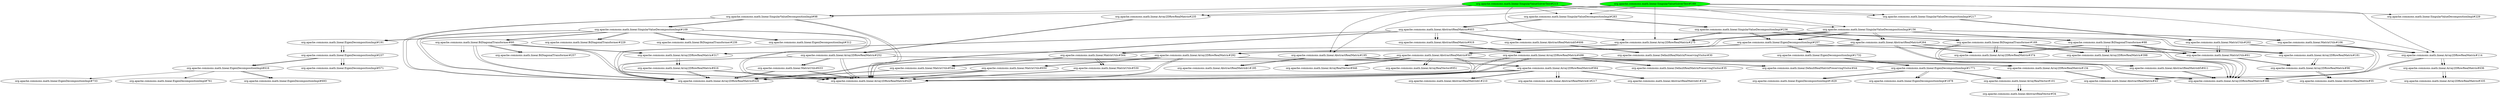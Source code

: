 digraph "cg/org.apache.commons.math.linear.SingularValueSolverTest#169"
{
	"org.apache.commons.math.linear.SingularValueSolverTest#213" [style=filled,fillcolor=green];
	"org.apache.commons.math.linear.SingularValueSolverTest#213" -> "org.apache.commons.math.linear.Array2DRowRealMatrix#114";
	"org.apache.commons.math.linear.Array2DRowRealMatrix#114" -> "org.apache.commons.math.linear.AbstractRealMatrix#43";
	"org.apache.commons.math.linear.Array2DRowRealMatrix#114" -> "org.apache.commons.math.linear.Array2DRowRealMatrix#636";
	"org.apache.commons.math.linear.Array2DRowRealMatrix#636" -> "org.apache.commons.math.linear.Array2DRowRealMatrix#335";
	"org.apache.commons.math.linear.SingularValueSolverTest#213" -> "org.apache.commons.math.linear.SingularValueDecompositionImpl#98";
	"org.apache.commons.math.linear.SingularValueDecompositionImpl#98" -> "org.apache.commons.math.linear.Array2DRowRealMatrix#420";
	"org.apache.commons.math.linear.SingularValueDecompositionImpl#98" -> "org.apache.commons.math.linear.Array2DRowRealMatrix#426";
	"org.apache.commons.math.linear.SingularValueDecompositionImpl#98" -> "org.apache.commons.math.linear.SingularValueDecompositionImpl#109";
	"org.apache.commons.math.linear.SingularValueDecompositionImpl#109" -> "org.apache.commons.math.linear.Array2DRowRealMatrix#420";
	"org.apache.commons.math.linear.SingularValueDecompositionImpl#109" -> "org.apache.commons.math.linear.Array2DRowRealMatrix#426";
	"org.apache.commons.math.linear.SingularValueDecompositionImpl#109" -> "org.apache.commons.math.linear.BiDiagonalTransformer#60";
	"org.apache.commons.math.linear.BiDiagonalTransformer#60" -> "org.apache.commons.math.linear.Array2DRowRealMatrix#420";
	"org.apache.commons.math.linear.BiDiagonalTransformer#60" -> "org.apache.commons.math.linear.Array2DRowRealMatrix#426";
	"org.apache.commons.math.linear.BiDiagonalTransformer#60" -> "org.apache.commons.math.linear.Array2DRowRealMatrix#317";
	"org.apache.commons.math.linear.Array2DRowRealMatrix#317" -> "org.apache.commons.math.linear.Array2DRowRealMatrix#616";
	"org.apache.commons.math.linear.Array2DRowRealMatrix#616" -> "org.apache.commons.math.linear.Array2DRowRealMatrix#420";
	"org.apache.commons.math.linear.Array2DRowRealMatrix#616" -> "org.apache.commons.math.linear.Array2DRowRealMatrix#426";
	"org.apache.commons.math.linear.BiDiagonalTransformer#60" -> "org.apache.commons.math.linear.BiDiagonalTransformer#257";
	"org.apache.commons.math.linear.SingularValueDecompositionImpl#109" -> "org.apache.commons.math.linear.BiDiagonalTransformer#229";
	"org.apache.commons.math.linear.SingularValueDecompositionImpl#109" -> "org.apache.commons.math.linear.BiDiagonalTransformer#239";
	"org.apache.commons.math.linear.SingularValueDecompositionImpl#109" -> "org.apache.commons.math.linear.EigenDecompositionImpl#191";
	"org.apache.commons.math.linear.EigenDecompositionImpl#191" -> "org.apache.commons.math.linear.EigenDecompositionImpl#237";
	"org.apache.commons.math.linear.EigenDecompositionImpl#237" -> "org.apache.commons.math.linear.EigenDecompositionImpl#571";
	"org.apache.commons.math.linear.EigenDecompositionImpl#237" -> "org.apache.commons.math.linear.EigenDecompositionImpl#616";
	"org.apache.commons.math.linear.EigenDecompositionImpl#616" -> "org.apache.commons.math.linear.EigenDecompositionImpl#693";
	"org.apache.commons.math.linear.EigenDecompositionImpl#616" -> "org.apache.commons.math.linear.EigenDecompositionImpl#733";
	"org.apache.commons.math.linear.SingularValueDecompositionImpl#109" -> "org.apache.commons.math.linear.EigenDecompositionImpl#312";
	"org.apache.commons.math.linear.SingularValueSolverTest#213" -> "org.apache.commons.math.linear.SingularValueDecompositionImpl#156";
	"org.apache.commons.math.linear.SingularValueDecompositionImpl#156" -> "org.apache.commons.math.linear.EigenDecompositionImpl#257";
	"org.apache.commons.math.linear.EigenDecompositionImpl#257" -> "org.apache.commons.math.linear.EigenDecompositionImpl#1732";
	"org.apache.commons.math.linear.EigenDecompositionImpl#1732" -> "org.apache.commons.math.linear.EigenDecompositionImpl#1771";
	"org.apache.commons.math.linear.EigenDecompositionImpl#1771" -> "org.apache.commons.math.linear.EigenDecompositionImpl#1829";
	"org.apache.commons.math.linear.EigenDecompositionImpl#1771" -> "org.apache.commons.math.linear.EigenDecompositionImpl#1878";
	"org.apache.commons.math.linear.EigenDecompositionImpl#1771" -> "org.apache.commons.math.linear.ArrayRealVector#101";
	"org.apache.commons.math.linear.ArrayRealVector#101" -> "org.apache.commons.math.linear.AbstractRealVector#34";
	"org.apache.commons.math.linear.EigenDecompositionImpl#257" -> "org.apache.commons.math.linear.MatrixUtils#61";
	"org.apache.commons.math.linear.MatrixUtils#61" -> "org.apache.commons.math.linear.Array2DRowRealMatrix#96";
	"org.apache.commons.math.linear.Array2DRowRealMatrix#96" -> "org.apache.commons.math.linear.AbstractRealMatrix#55";
	"org.apache.commons.math.linear.EigenDecompositionImpl#257" -> "org.apache.commons.math.linear.AbstractRealMatrix#507";
	"org.apache.commons.math.linear.AbstractRealMatrix#507" -> "org.apache.commons.math.linear.MatrixUtils#544";
	"org.apache.commons.math.linear.MatrixUtils#544" -> "org.apache.commons.math.linear.Array2DRowRealMatrix#426";
	"org.apache.commons.math.linear.AbstractRealMatrix#507" -> "org.apache.commons.math.linear.Array2DRowRealMatrix#420";
	"org.apache.commons.math.linear.AbstractRealMatrix#507" -> "org.apache.commons.math.linear.ArrayRealVector#951";
	"org.apache.commons.math.linear.AbstractRealMatrix#507" -> "org.apache.commons.math.linear.ArrayRealVector#946";
	"org.apache.commons.math.linear.AbstractRealMatrix#507" -> "org.apache.commons.math.linear.Array2DRowRealMatrix#386";
	"org.apache.commons.math.linear.SingularValueDecompositionImpl#156" -> "org.apache.commons.math.linear.AbstractRealMatrix#264";
	"org.apache.commons.math.linear.AbstractRealMatrix#264" -> "org.apache.commons.math.linear.MatrixUtils#564";
	"org.apache.commons.math.linear.MatrixUtils#564" -> "org.apache.commons.math.linear.MatrixUtils#530";
	"org.apache.commons.math.linear.MatrixUtils#530" -> "org.apache.commons.math.linear.Array2DRowRealMatrix#420";
	"org.apache.commons.math.linear.MatrixUtils#564" -> "org.apache.commons.math.linear.MatrixUtils#544";
	"org.apache.commons.math.linear.AbstractRealMatrix#264" -> "org.apache.commons.math.linear.Array2DRowRealMatrix#181";
	"org.apache.commons.math.linear.Array2DRowRealMatrix#181" -> "org.apache.commons.math.linear.Array2DRowRealMatrix#96";
	"org.apache.commons.math.linear.AbstractRealMatrix#264" -> "org.apache.commons.math.linear.Array2DRowRealMatrix#374";
	"org.apache.commons.math.linear.AbstractRealMatrix#264" -> "org.apache.commons.math.linear.Array2DRowRealMatrix#386";
	"org.apache.commons.math.linear.SingularValueDecompositionImpl#156" -> "org.apache.commons.math.linear.Array2DRowRealMatrix#317";
	"org.apache.commons.math.linear.SingularValueDecompositionImpl#156" -> "org.apache.commons.math.linear.BiDiagonalTransformer#88";
	"org.apache.commons.math.linear.BiDiagonalTransformer#88" -> "org.apache.commons.math.linear.MatrixUtils#61";
	"org.apache.commons.math.linear.BiDiagonalTransformer#88" -> "org.apache.commons.math.linear.Array2DRowRealMatrix#386";
	"org.apache.commons.math.linear.BiDiagonalTransformer#88" -> "org.apache.commons.math.linear.Array2DRowRealMatrix#374";
	"org.apache.commons.math.linear.BiDiagonalTransformer#88" -> "org.apache.commons.math.linear.Array2DRowRealMatrix#398";
	"org.apache.commons.math.linear.SingularValueDecompositionImpl#156" -> "org.apache.commons.math.linear.MatrixUtils#106";
	"org.apache.commons.math.linear.MatrixUtils#106" -> "org.apache.commons.math.linear.Array2DRowRealMatrix#114";
	"org.apache.commons.math.linear.SingularValueDecompositionImpl#156" -> "org.apache.commons.math.linear.Array2DRowRealMatrix#275";
	"org.apache.commons.math.linear.Array2DRowRealMatrix#275" -> "org.apache.commons.math.linear.Array2DRowRealMatrix#292";
	"org.apache.commons.math.linear.Array2DRowRealMatrix#292" -> "org.apache.commons.math.linear.MatrixUtils#650";
	"org.apache.commons.math.linear.MatrixUtils#650" -> "org.apache.commons.math.linear.Array2DRowRealMatrix#426";
	"org.apache.commons.math.linear.MatrixUtils#650" -> "org.apache.commons.math.linear.Array2DRowRealMatrix#420";
	"org.apache.commons.math.linear.Array2DRowRealMatrix#292" -> "org.apache.commons.math.linear.Array2DRowRealMatrix#420";
	"org.apache.commons.math.linear.Array2DRowRealMatrix#292" -> "org.apache.commons.math.linear.Array2DRowRealMatrix#426";
	"org.apache.commons.math.linear.Array2DRowRealMatrix#292" -> "org.apache.commons.math.linear.Array2DRowRealMatrix#134";
	"org.apache.commons.math.linear.Array2DRowRealMatrix#134" -> "org.apache.commons.math.linear.AbstractRealMatrix#43";
	"org.apache.commons.math.linear.SingularValueSolverTest#213" -> "org.apache.commons.math.linear.SingularValueDecompositionImpl#217";
	"org.apache.commons.math.linear.SingularValueDecompositionImpl#217" -> "org.apache.commons.math.linear.MatrixUtils#202";
	"org.apache.commons.math.linear.MatrixUtils#202" -> "org.apache.commons.math.linear.MatrixUtils#61";
	"org.apache.commons.math.linear.MatrixUtils#202" -> "org.apache.commons.math.linear.Array2DRowRealMatrix#386";
	"org.apache.commons.math.linear.SingularValueSolverTest#213" -> "org.apache.commons.math.linear.Array2DRowRealMatrix#275";
	"org.apache.commons.math.linear.SingularValueSolverTest#213" -> "org.apache.commons.math.linear.SingularValueDecompositionImpl#283";
	"org.apache.commons.math.linear.SingularValueDecompositionImpl#283" -> "org.apache.commons.math.linear.SingularValueDecompositionImpl#236";
	"org.apache.commons.math.linear.SingularValueDecompositionImpl#236" -> "org.apache.commons.math.linear.EigenDecompositionImpl#257";
	"org.apache.commons.math.linear.SingularValueDecompositionImpl#236" -> "org.apache.commons.math.linear.AbstractRealMatrix#264";
	"org.apache.commons.math.linear.SingularValueDecompositionImpl#236" -> "org.apache.commons.math.linear.BiDiagonalTransformer#169";
	"org.apache.commons.math.linear.BiDiagonalTransformer#169" -> "org.apache.commons.math.linear.MatrixUtils#61";
	"org.apache.commons.math.linear.BiDiagonalTransformer#169" -> "org.apache.commons.math.linear.Array2DRowRealMatrix#386";
	"org.apache.commons.math.linear.BiDiagonalTransformer#169" -> "org.apache.commons.math.linear.Array2DRowRealMatrix#374";
	"org.apache.commons.math.linear.BiDiagonalTransformer#169" -> "org.apache.commons.math.linear.Array2DRowRealMatrix#398";
	"org.apache.commons.math.linear.SingularValueDecompositionImpl#236" -> "org.apache.commons.math.linear.Array2DRowRealMatrix#275";
	"org.apache.commons.math.linear.SingularValueDecompositionImpl#283" -> "org.apache.commons.math.linear.AbstractRealMatrix#603";
	"org.apache.commons.math.linear.AbstractRealMatrix#603" -> "org.apache.commons.math.linear.Array2DRowRealMatrix#420";
	"org.apache.commons.math.linear.AbstractRealMatrix#603" -> "org.apache.commons.math.linear.Array2DRowRealMatrix#426";
	"org.apache.commons.math.linear.AbstractRealMatrix#603" -> "org.apache.commons.math.linear.Array2DRowRealMatrix#181";
	"org.apache.commons.math.linear.AbstractRealMatrix#603" -> "org.apache.commons.math.linear.AbstractRealMatrix$5#606";
	"org.apache.commons.math.linear.AbstractRealMatrix$5#606" -> "org.apache.commons.math.linear.DefaultRealMatrixPreservingVisitor#30";
	"org.apache.commons.math.linear.AbstractRealMatrix#603" -> "org.apache.commons.math.linear.AbstractRealMatrix#919";
	"org.apache.commons.math.linear.AbstractRealMatrix#919" -> "org.apache.commons.math.linear.Array2DRowRealMatrix#496";
	"org.apache.commons.math.linear.Array2DRowRealMatrix#496" -> "org.apache.commons.math.linear.Array2DRowRealMatrix#420";
	"org.apache.commons.math.linear.Array2DRowRealMatrix#496" -> "org.apache.commons.math.linear.Array2DRowRealMatrix#426";
	"org.apache.commons.math.linear.Array2DRowRealMatrix#496" -> "org.apache.commons.math.linear.DefaultRealMatrixPreservingVisitor#35";
	"org.apache.commons.math.linear.Array2DRowRealMatrix#496" -> "org.apache.commons.math.linear.AbstractRealMatrix$5#611";
	"org.apache.commons.math.linear.AbstractRealMatrix$5#611" -> "org.apache.commons.math.linear.Array2DRowRealMatrix#386";
	"org.apache.commons.math.linear.Array2DRowRealMatrix#496" -> "org.apache.commons.math.linear.DefaultRealMatrixPreservingVisitor#44";
	"org.apache.commons.math.linear.SingularValueSolverTest#213" -> "org.apache.commons.math.linear.Array2DRowRealMatrix#235";
	"org.apache.commons.math.linear.Array2DRowRealMatrix#235" -> "org.apache.commons.math.linear.Array2DRowRealMatrix#252";
	"org.apache.commons.math.linear.Array2DRowRealMatrix#252" -> "org.apache.commons.math.linear.MatrixUtils#633";
	"org.apache.commons.math.linear.MatrixUtils#633" -> "org.apache.commons.math.linear.Array2DRowRealMatrix#420";
	"org.apache.commons.math.linear.MatrixUtils#633" -> "org.apache.commons.math.linear.Array2DRowRealMatrix#426";
	"org.apache.commons.math.linear.Array2DRowRealMatrix#252" -> "org.apache.commons.math.linear.Array2DRowRealMatrix#420";
	"org.apache.commons.math.linear.Array2DRowRealMatrix#252" -> "org.apache.commons.math.linear.Array2DRowRealMatrix#426";
	"org.apache.commons.math.linear.Array2DRowRealMatrix#252" -> "org.apache.commons.math.linear.Array2DRowRealMatrix#134";
	"org.apache.commons.math.linear.SingularValueSolverTest#213" -> "org.apache.commons.math.linear.AbstractRealMatrix#195";
	"org.apache.commons.math.linear.AbstractRealMatrix#195" -> "org.apache.commons.math.linear.AbstractRealMatrix$1#195";
	"org.apache.commons.math.linear.AbstractRealMatrix#195" -> "org.apache.commons.math.linear.Array2DRowRealMatrix#564";
	"org.apache.commons.math.linear.Array2DRowRealMatrix#564" -> "org.apache.commons.math.linear.Array2DRowRealMatrix#420";
	"org.apache.commons.math.linear.Array2DRowRealMatrix#564" -> "org.apache.commons.math.linear.Array2DRowRealMatrix#426";
	"org.apache.commons.math.linear.Array2DRowRealMatrix#564" -> "org.apache.commons.math.linear.AbstractRealMatrix$1#210";
	"org.apache.commons.math.linear.Array2DRowRealMatrix#564" -> "org.apache.commons.math.linear.AbstractRealMatrix$1#217";
	"org.apache.commons.math.linear.Array2DRowRealMatrix#564" -> "org.apache.commons.math.linear.AbstractRealMatrix$1#226";
	"org.apache.commons.math.linear.SingularValueSolverTest#169" [style=filled,fillcolor=green];
	"org.apache.commons.math.linear.SingularValueSolverTest#169" -> "org.apache.commons.math.linear.Array2DRowRealMatrix#114";
	"org.apache.commons.math.linear.Array2DRowRealMatrix#114" -> "org.apache.commons.math.linear.AbstractRealMatrix#43";
	"org.apache.commons.math.linear.Array2DRowRealMatrix#114" -> "org.apache.commons.math.linear.Array2DRowRealMatrix#636";
	"org.apache.commons.math.linear.Array2DRowRealMatrix#636" -> "org.apache.commons.math.linear.Array2DRowRealMatrix#335";
	"org.apache.commons.math.linear.SingularValueSolverTest#169" -> "org.apache.commons.math.linear.SingularValueDecompositionImpl#98";
	"org.apache.commons.math.linear.SingularValueDecompositionImpl#98" -> "org.apache.commons.math.linear.Array2DRowRealMatrix#420";
	"org.apache.commons.math.linear.SingularValueDecompositionImpl#98" -> "org.apache.commons.math.linear.Array2DRowRealMatrix#426";
	"org.apache.commons.math.linear.SingularValueDecompositionImpl#98" -> "org.apache.commons.math.linear.SingularValueDecompositionImpl#109";
	"org.apache.commons.math.linear.SingularValueDecompositionImpl#109" -> "org.apache.commons.math.linear.Array2DRowRealMatrix#420";
	"org.apache.commons.math.linear.SingularValueDecompositionImpl#109" -> "org.apache.commons.math.linear.Array2DRowRealMatrix#426";
	"org.apache.commons.math.linear.SingularValueDecompositionImpl#109" -> "org.apache.commons.math.linear.BiDiagonalTransformer#60";
	"org.apache.commons.math.linear.BiDiagonalTransformer#60" -> "org.apache.commons.math.linear.Array2DRowRealMatrix#420";
	"org.apache.commons.math.linear.BiDiagonalTransformer#60" -> "org.apache.commons.math.linear.Array2DRowRealMatrix#426";
	"org.apache.commons.math.linear.BiDiagonalTransformer#60" -> "org.apache.commons.math.linear.Array2DRowRealMatrix#317";
	"org.apache.commons.math.linear.Array2DRowRealMatrix#317" -> "org.apache.commons.math.linear.Array2DRowRealMatrix#616";
	"org.apache.commons.math.linear.Array2DRowRealMatrix#616" -> "org.apache.commons.math.linear.Array2DRowRealMatrix#420";
	"org.apache.commons.math.linear.Array2DRowRealMatrix#616" -> "org.apache.commons.math.linear.Array2DRowRealMatrix#426";
	"org.apache.commons.math.linear.BiDiagonalTransformer#60" -> "org.apache.commons.math.linear.BiDiagonalTransformer#257";
	"org.apache.commons.math.linear.SingularValueDecompositionImpl#109" -> "org.apache.commons.math.linear.BiDiagonalTransformer#229";
	"org.apache.commons.math.linear.SingularValueDecompositionImpl#109" -> "org.apache.commons.math.linear.BiDiagonalTransformer#239";
	"org.apache.commons.math.linear.SingularValueDecompositionImpl#109" -> "org.apache.commons.math.linear.EigenDecompositionImpl#191";
	"org.apache.commons.math.linear.EigenDecompositionImpl#191" -> "org.apache.commons.math.linear.EigenDecompositionImpl#237";
	"org.apache.commons.math.linear.EigenDecompositionImpl#237" -> "org.apache.commons.math.linear.EigenDecompositionImpl#571";
	"org.apache.commons.math.linear.EigenDecompositionImpl#237" -> "org.apache.commons.math.linear.EigenDecompositionImpl#616";
	"org.apache.commons.math.linear.EigenDecompositionImpl#616" -> "org.apache.commons.math.linear.EigenDecompositionImpl#693";
	"org.apache.commons.math.linear.EigenDecompositionImpl#616" -> "org.apache.commons.math.linear.EigenDecompositionImpl#761";
	"org.apache.commons.math.linear.SingularValueDecompositionImpl#109" -> "org.apache.commons.math.linear.EigenDecompositionImpl#312";
	"org.apache.commons.math.linear.SingularValueSolverTest#169" -> "org.apache.commons.math.linear.SingularValueDecompositionImpl#229";
	"org.apache.commons.math.linear.SingularValueSolverTest#169" -> "org.apache.commons.math.linear.SingularValueDecompositionImpl#156";
	"org.apache.commons.math.linear.SingularValueDecompositionImpl#156" -> "org.apache.commons.math.linear.EigenDecompositionImpl#257";
	"org.apache.commons.math.linear.EigenDecompositionImpl#257" -> "org.apache.commons.math.linear.EigenDecompositionImpl#1732";
	"org.apache.commons.math.linear.EigenDecompositionImpl#1732" -> "org.apache.commons.math.linear.EigenDecompositionImpl#1771";
	"org.apache.commons.math.linear.EigenDecompositionImpl#1771" -> "org.apache.commons.math.linear.EigenDecompositionImpl#1829";
	"org.apache.commons.math.linear.EigenDecompositionImpl#1771" -> "org.apache.commons.math.linear.EigenDecompositionImpl#1878";
	"org.apache.commons.math.linear.EigenDecompositionImpl#1771" -> "org.apache.commons.math.linear.ArrayRealVector#101";
	"org.apache.commons.math.linear.ArrayRealVector#101" -> "org.apache.commons.math.linear.AbstractRealVector#34";
	"org.apache.commons.math.linear.EigenDecompositionImpl#257" -> "org.apache.commons.math.linear.MatrixUtils#61";
	"org.apache.commons.math.linear.MatrixUtils#61" -> "org.apache.commons.math.linear.Array2DRowRealMatrix#96";
	"org.apache.commons.math.linear.Array2DRowRealMatrix#96" -> "org.apache.commons.math.linear.AbstractRealMatrix#55";
	"org.apache.commons.math.linear.EigenDecompositionImpl#257" -> "org.apache.commons.math.linear.AbstractRealMatrix#507";
	"org.apache.commons.math.linear.AbstractRealMatrix#507" -> "org.apache.commons.math.linear.MatrixUtils#544";
	"org.apache.commons.math.linear.MatrixUtils#544" -> "org.apache.commons.math.linear.Array2DRowRealMatrix#426";
	"org.apache.commons.math.linear.AbstractRealMatrix#507" -> "org.apache.commons.math.linear.Array2DRowRealMatrix#420";
	"org.apache.commons.math.linear.AbstractRealMatrix#507" -> "org.apache.commons.math.linear.ArrayRealVector#951";
	"org.apache.commons.math.linear.AbstractRealMatrix#507" -> "org.apache.commons.math.linear.ArrayRealVector#946";
	"org.apache.commons.math.linear.AbstractRealMatrix#507" -> "org.apache.commons.math.linear.Array2DRowRealMatrix#386";
	"org.apache.commons.math.linear.SingularValueDecompositionImpl#156" -> "org.apache.commons.math.linear.AbstractRealMatrix#264";
	"org.apache.commons.math.linear.AbstractRealMatrix#264" -> "org.apache.commons.math.linear.MatrixUtils#564";
	"org.apache.commons.math.linear.MatrixUtils#564" -> "org.apache.commons.math.linear.MatrixUtils#530";
	"org.apache.commons.math.linear.MatrixUtils#530" -> "org.apache.commons.math.linear.Array2DRowRealMatrix#420";
	"org.apache.commons.math.linear.MatrixUtils#564" -> "org.apache.commons.math.linear.MatrixUtils#544";
	"org.apache.commons.math.linear.AbstractRealMatrix#264" -> "org.apache.commons.math.linear.Array2DRowRealMatrix#181";
	"org.apache.commons.math.linear.Array2DRowRealMatrix#181" -> "org.apache.commons.math.linear.Array2DRowRealMatrix#96";
	"org.apache.commons.math.linear.AbstractRealMatrix#264" -> "org.apache.commons.math.linear.Array2DRowRealMatrix#374";
	"org.apache.commons.math.linear.AbstractRealMatrix#264" -> "org.apache.commons.math.linear.Array2DRowRealMatrix#386";
	"org.apache.commons.math.linear.SingularValueDecompositionImpl#156" -> "org.apache.commons.math.linear.Array2DRowRealMatrix#317";
	"org.apache.commons.math.linear.SingularValueDecompositionImpl#156" -> "org.apache.commons.math.linear.BiDiagonalTransformer#88";
	"org.apache.commons.math.linear.BiDiagonalTransformer#88" -> "org.apache.commons.math.linear.MatrixUtils#61";
	"org.apache.commons.math.linear.BiDiagonalTransformer#88" -> "org.apache.commons.math.linear.Array2DRowRealMatrix#386";
	"org.apache.commons.math.linear.BiDiagonalTransformer#88" -> "org.apache.commons.math.linear.Array2DRowRealMatrix#374";
	"org.apache.commons.math.linear.BiDiagonalTransformer#88" -> "org.apache.commons.math.linear.Array2DRowRealMatrix#398";
	"org.apache.commons.math.linear.SingularValueDecompositionImpl#156" -> "org.apache.commons.math.linear.MatrixUtils#106";
	"org.apache.commons.math.linear.MatrixUtils#106" -> "org.apache.commons.math.linear.Array2DRowRealMatrix#114";
	"org.apache.commons.math.linear.SingularValueDecompositionImpl#156" -> "org.apache.commons.math.linear.Array2DRowRealMatrix#275";
	"org.apache.commons.math.linear.Array2DRowRealMatrix#275" -> "org.apache.commons.math.linear.Array2DRowRealMatrix#292";
	"org.apache.commons.math.linear.Array2DRowRealMatrix#292" -> "org.apache.commons.math.linear.MatrixUtils#650";
	"org.apache.commons.math.linear.MatrixUtils#650" -> "org.apache.commons.math.linear.Array2DRowRealMatrix#426";
	"org.apache.commons.math.linear.MatrixUtils#650" -> "org.apache.commons.math.linear.Array2DRowRealMatrix#420";
	"org.apache.commons.math.linear.Array2DRowRealMatrix#292" -> "org.apache.commons.math.linear.Array2DRowRealMatrix#420";
	"org.apache.commons.math.linear.Array2DRowRealMatrix#292" -> "org.apache.commons.math.linear.Array2DRowRealMatrix#426";
	"org.apache.commons.math.linear.Array2DRowRealMatrix#292" -> "org.apache.commons.math.linear.Array2DRowRealMatrix#134";
	"org.apache.commons.math.linear.Array2DRowRealMatrix#134" -> "org.apache.commons.math.linear.AbstractRealMatrix#43";
	"org.apache.commons.math.linear.SingularValueSolverTest#169" -> "org.apache.commons.math.linear.SingularValueDecompositionImpl#217";
	"org.apache.commons.math.linear.SingularValueDecompositionImpl#217" -> "org.apache.commons.math.linear.MatrixUtils#202";
	"org.apache.commons.math.linear.MatrixUtils#202" -> "org.apache.commons.math.linear.MatrixUtils#61";
	"org.apache.commons.math.linear.MatrixUtils#202" -> "org.apache.commons.math.linear.Array2DRowRealMatrix#386";
	"org.apache.commons.math.linear.SingularValueSolverTest#169" -> "org.apache.commons.math.linear.Array2DRowRealMatrix#275";
	"org.apache.commons.math.linear.SingularValueSolverTest#169" -> "org.apache.commons.math.linear.SingularValueDecompositionImpl#283";
	"org.apache.commons.math.linear.SingularValueDecompositionImpl#283" -> "org.apache.commons.math.linear.SingularValueDecompositionImpl#236";
	"org.apache.commons.math.linear.SingularValueDecompositionImpl#236" -> "org.apache.commons.math.linear.EigenDecompositionImpl#257";
	"org.apache.commons.math.linear.SingularValueDecompositionImpl#236" -> "org.apache.commons.math.linear.AbstractRealMatrix#264";
	"org.apache.commons.math.linear.SingularValueDecompositionImpl#236" -> "org.apache.commons.math.linear.BiDiagonalTransformer#169";
	"org.apache.commons.math.linear.BiDiagonalTransformer#169" -> "org.apache.commons.math.linear.MatrixUtils#61";
	"org.apache.commons.math.linear.BiDiagonalTransformer#169" -> "org.apache.commons.math.linear.Array2DRowRealMatrix#386";
	"org.apache.commons.math.linear.BiDiagonalTransformer#169" -> "org.apache.commons.math.linear.Array2DRowRealMatrix#374";
	"org.apache.commons.math.linear.BiDiagonalTransformer#169" -> "org.apache.commons.math.linear.Array2DRowRealMatrix#398";
	"org.apache.commons.math.linear.SingularValueDecompositionImpl#236" -> "org.apache.commons.math.linear.Array2DRowRealMatrix#275";
	"org.apache.commons.math.linear.SingularValueDecompositionImpl#283" -> "org.apache.commons.math.linear.AbstractRealMatrix#603";
	"org.apache.commons.math.linear.AbstractRealMatrix#603" -> "org.apache.commons.math.linear.Array2DRowRealMatrix#420";
	"org.apache.commons.math.linear.AbstractRealMatrix#603" -> "org.apache.commons.math.linear.Array2DRowRealMatrix#426";
	"org.apache.commons.math.linear.AbstractRealMatrix#603" -> "org.apache.commons.math.linear.Array2DRowRealMatrix#181";
	"org.apache.commons.math.linear.AbstractRealMatrix#603" -> "org.apache.commons.math.linear.AbstractRealMatrix$5#606";
	"org.apache.commons.math.linear.AbstractRealMatrix$5#606" -> "org.apache.commons.math.linear.DefaultRealMatrixPreservingVisitor#30";
	"org.apache.commons.math.linear.AbstractRealMatrix#603" -> "org.apache.commons.math.linear.AbstractRealMatrix#919";
	"org.apache.commons.math.linear.AbstractRealMatrix#919" -> "org.apache.commons.math.linear.Array2DRowRealMatrix#496";
	"org.apache.commons.math.linear.Array2DRowRealMatrix#496" -> "org.apache.commons.math.linear.Array2DRowRealMatrix#420";
	"org.apache.commons.math.linear.Array2DRowRealMatrix#496" -> "org.apache.commons.math.linear.Array2DRowRealMatrix#426";
	"org.apache.commons.math.linear.Array2DRowRealMatrix#496" -> "org.apache.commons.math.linear.DefaultRealMatrixPreservingVisitor#35";
	"org.apache.commons.math.linear.Array2DRowRealMatrix#496" -> "org.apache.commons.math.linear.AbstractRealMatrix$5#611";
	"org.apache.commons.math.linear.AbstractRealMatrix$5#611" -> "org.apache.commons.math.linear.Array2DRowRealMatrix#386";
	"org.apache.commons.math.linear.Array2DRowRealMatrix#496" -> "org.apache.commons.math.linear.DefaultRealMatrixPreservingVisitor#44";
	"org.apache.commons.math.linear.SingularValueSolverTest#169" -> "org.apache.commons.math.linear.Array2DRowRealMatrix#235";
	"org.apache.commons.math.linear.Array2DRowRealMatrix#235" -> "org.apache.commons.math.linear.Array2DRowRealMatrix#252";
	"org.apache.commons.math.linear.Array2DRowRealMatrix#252" -> "org.apache.commons.math.linear.MatrixUtils#633";
	"org.apache.commons.math.linear.MatrixUtils#633" -> "org.apache.commons.math.linear.Array2DRowRealMatrix#420";
	"org.apache.commons.math.linear.MatrixUtils#633" -> "org.apache.commons.math.linear.Array2DRowRealMatrix#426";
	"org.apache.commons.math.linear.Array2DRowRealMatrix#252" -> "org.apache.commons.math.linear.Array2DRowRealMatrix#420";
	"org.apache.commons.math.linear.Array2DRowRealMatrix#252" -> "org.apache.commons.math.linear.Array2DRowRealMatrix#426";
	"org.apache.commons.math.linear.Array2DRowRealMatrix#252" -> "org.apache.commons.math.linear.Array2DRowRealMatrix#134";
	"org.apache.commons.math.linear.SingularValueSolverTest#169" -> "org.apache.commons.math.linear.AbstractRealMatrix#195";
	"org.apache.commons.math.linear.AbstractRealMatrix#195" -> "org.apache.commons.math.linear.AbstractRealMatrix$1#195";
	"org.apache.commons.math.linear.AbstractRealMatrix#195" -> "org.apache.commons.math.linear.Array2DRowRealMatrix#564";
	"org.apache.commons.math.linear.Array2DRowRealMatrix#564" -> "org.apache.commons.math.linear.Array2DRowRealMatrix#420";
	"org.apache.commons.math.linear.Array2DRowRealMatrix#564" -> "org.apache.commons.math.linear.Array2DRowRealMatrix#426";
	"org.apache.commons.math.linear.Array2DRowRealMatrix#564" -> "org.apache.commons.math.linear.AbstractRealMatrix$1#210";
	"org.apache.commons.math.linear.Array2DRowRealMatrix#564" -> "org.apache.commons.math.linear.AbstractRealMatrix$1#217";
	"org.apache.commons.math.linear.Array2DRowRealMatrix#564" -> "org.apache.commons.math.linear.AbstractRealMatrix$1#226";
}
